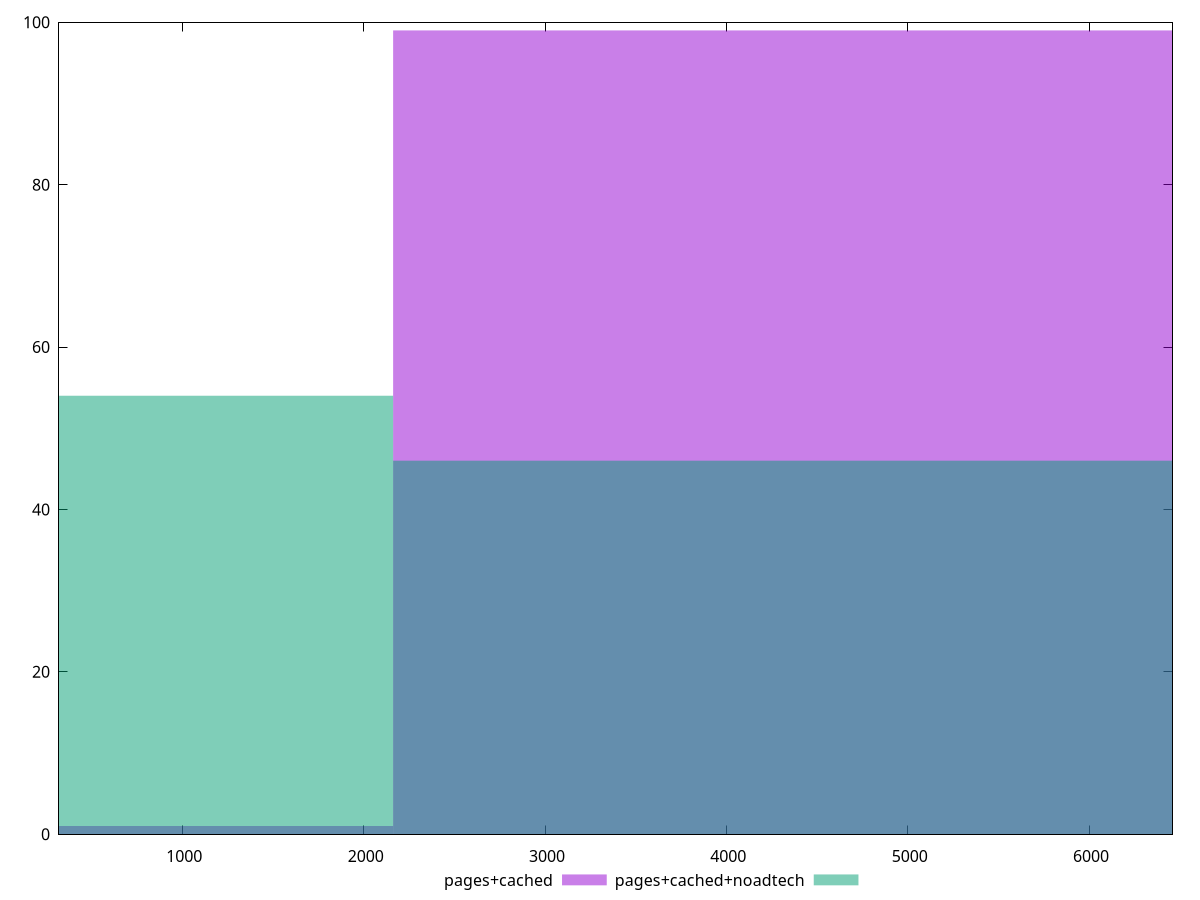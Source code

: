 reset

$pagesCached <<EOF
4324.847262124819 99
0 1
EOF

$pagesCachedNoadtech <<EOF
4324.847262124819 46
0 54
EOF

set key outside below
set boxwidth 4324.847262124819
set xrange [320:6460]
set yrange [0:100]
set trange [0:100]
set style fill transparent solid 0.5 noborder
set terminal svg size 640, 500 enhanced background rgb 'white'
set output "report_00015_2021-02-09T16-11-33.973Z/unused-javascript/comparison/histogram/1_vs_2.svg"

plot $pagesCached title "pages+cached" with boxes, \
     $pagesCachedNoadtech title "pages+cached+noadtech" with boxes

reset
